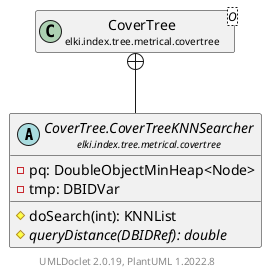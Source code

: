 @startuml
    remove .*\.(Instance|Par|Parameterizer|Factory)$
    set namespaceSeparator none
    hide empty fields
    hide empty methods

    abstract class "<size:14>CoverTree.CoverTreeKNNSearcher\n<size:10>elki.index.tree.metrical.covertree" as elki.index.tree.metrical.covertree.CoverTree.CoverTreeKNNSearcher [[CoverTree.CoverTreeKNNSearcher.html]] {
        -pq: DoubleObjectMinHeap<Node>
        -tmp: DBIDVar
        #doSearch(int): KNNList
        {abstract} #queryDistance(DBIDRef): double
    }

    class "<size:14>CoverTree\n<size:10>elki.index.tree.metrical.covertree" as elki.index.tree.metrical.covertree.CoverTree<O> [[CoverTree.html]]

    elki.index.tree.metrical.covertree.CoverTree +-- elki.index.tree.metrical.covertree.CoverTree.CoverTreeKNNSearcher

    center footer UMLDoclet 2.0.19, PlantUML 1.2022.8
@enduml
